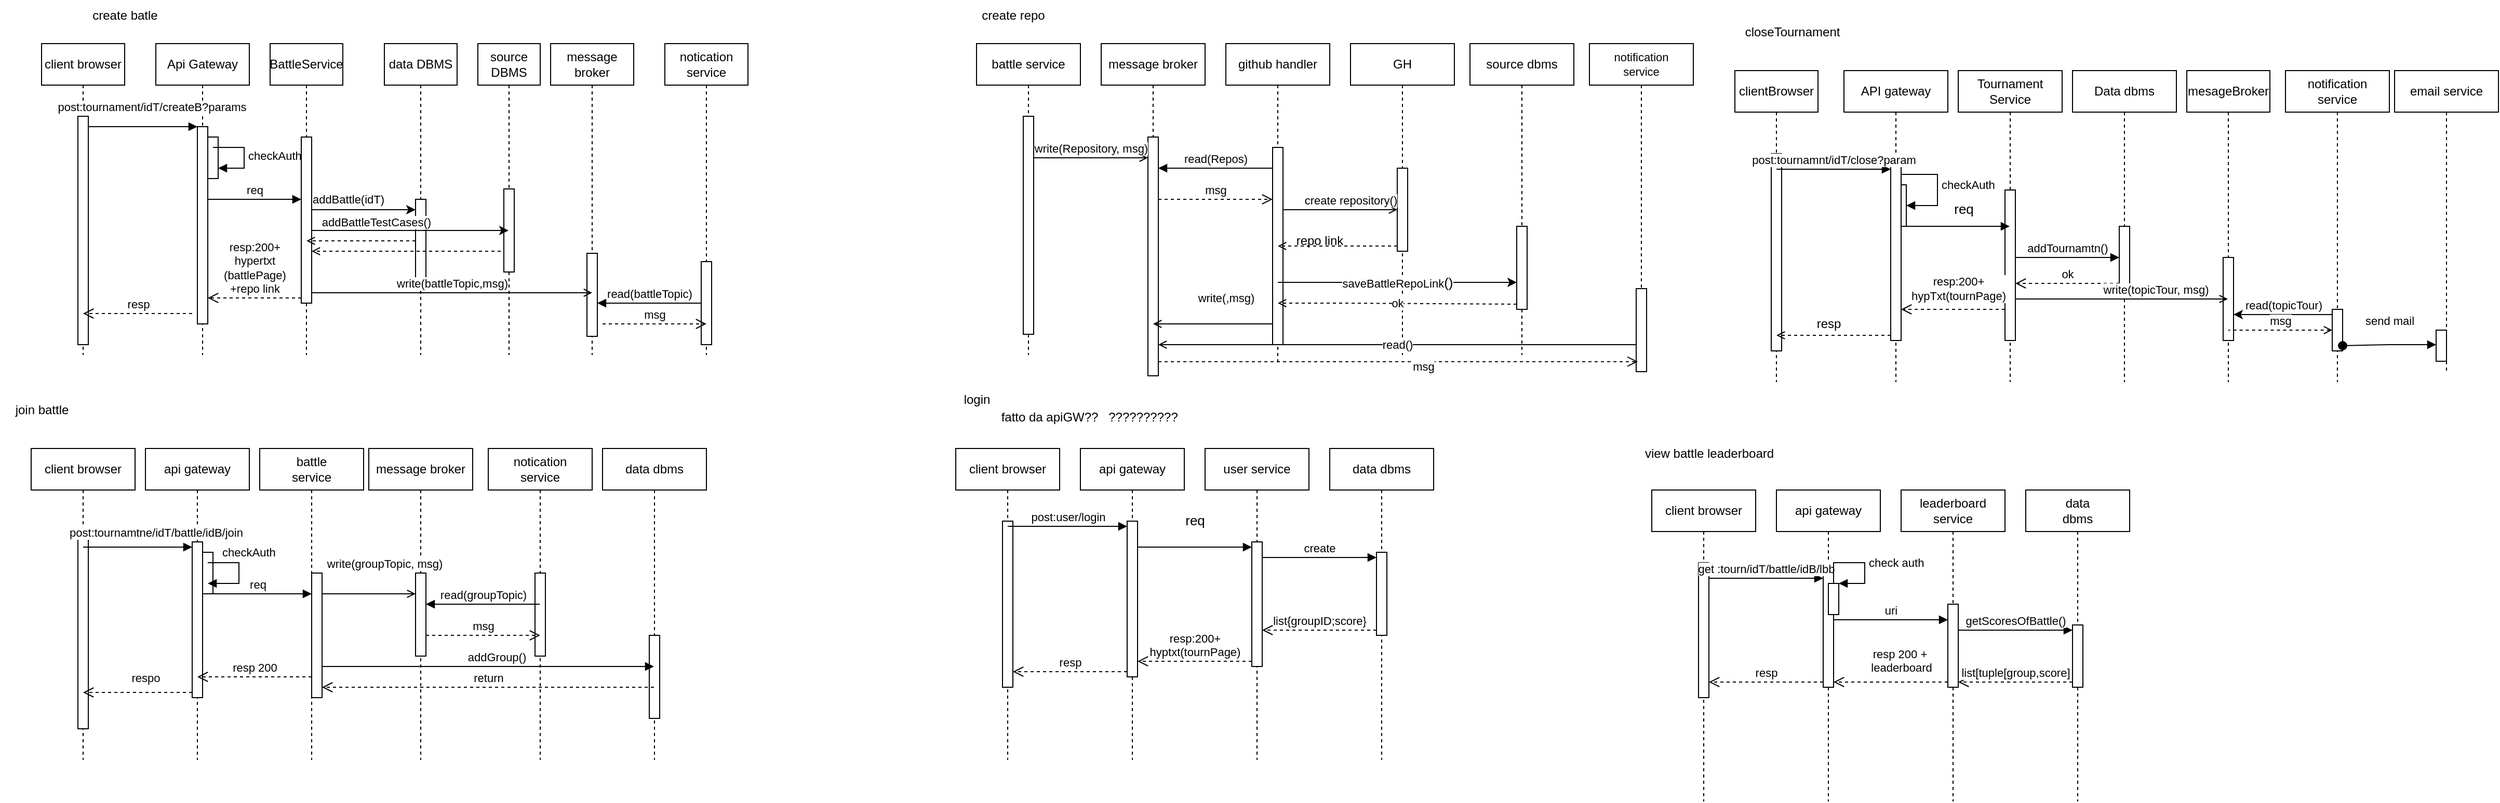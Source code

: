 <mxfile>
    <diagram name="Page-1" id="2YBvvXClWsGukQMizWep">
        <mxGraphModel dx="458" dy="1662" grid="1" gridSize="10" guides="1" tooltips="1" connect="1" arrows="1" fold="1" page="1" pageScale="1" pageWidth="850" pageHeight="1100" math="0" shadow="0">
            <root>
                <mxCell id="0"/>
                <mxCell id="1" parent="0"/>
                <mxCell id="aM9ryv3xv72pqoxQDRHE-1" value="client browser" style="shape=umlLifeline;perimeter=lifelinePerimeter;whiteSpace=wrap;html=1;container=0;dropTarget=0;collapsible=0;recursiveResize=0;outlineConnect=0;portConstraint=eastwest;newEdgeStyle={&quot;edgeStyle&quot;:&quot;elbowEdgeStyle&quot;,&quot;elbow&quot;:&quot;vertical&quot;,&quot;curved&quot;:0,&quot;rounded&quot;:0};" parent="1" vertex="1">
                    <mxGeometry x="40" y="40" width="80" height="300" as="geometry"/>
                </mxCell>
                <mxCell id="aM9ryv3xv72pqoxQDRHE-2" value="" style="html=1;points=[];perimeter=orthogonalPerimeter;outlineConnect=0;targetShapes=umlLifeline;portConstraint=eastwest;newEdgeStyle={&quot;edgeStyle&quot;:&quot;elbowEdgeStyle&quot;,&quot;elbow&quot;:&quot;vertical&quot;,&quot;curved&quot;:0,&quot;rounded&quot;:0};" parent="aM9ryv3xv72pqoxQDRHE-1" vertex="1">
                    <mxGeometry x="35" y="70" width="10" height="220" as="geometry"/>
                </mxCell>
                <mxCell id="aM9ryv3xv72pqoxQDRHE-5" value="Api Gateway" style="shape=umlLifeline;perimeter=lifelinePerimeter;whiteSpace=wrap;html=1;container=0;dropTarget=0;collapsible=0;recursiveResize=0;outlineConnect=0;portConstraint=eastwest;newEdgeStyle={&quot;edgeStyle&quot;:&quot;elbowEdgeStyle&quot;,&quot;elbow&quot;:&quot;vertical&quot;,&quot;curved&quot;:0,&quot;rounded&quot;:0};" parent="1" vertex="1">
                    <mxGeometry x="150" y="40" width="90" height="300" as="geometry"/>
                </mxCell>
                <mxCell id="aM9ryv3xv72pqoxQDRHE-6" value="" style="html=1;points=[];perimeter=orthogonalPerimeter;outlineConnect=0;targetShapes=umlLifeline;portConstraint=eastwest;newEdgeStyle={&quot;edgeStyle&quot;:&quot;elbowEdgeStyle&quot;,&quot;elbow&quot;:&quot;vertical&quot;,&quot;curved&quot;:0,&quot;rounded&quot;:0};" parent="aM9ryv3xv72pqoxQDRHE-5" vertex="1">
                    <mxGeometry x="40" y="80" width="10" height="190" as="geometry"/>
                </mxCell>
                <mxCell id="HZk4rTwjZ4kwQyeEV5jg-59" value="" style="html=1;points=[[0,0,0,0,5],[0,1,0,0,-5],[1,0,0,0,5],[1,1,0,0,-5]];perimeter=orthogonalPerimeter;outlineConnect=0;targetShapes=umlLifeline;portConstraint=eastwest;newEdgeStyle={&quot;curved&quot;:0,&quot;rounded&quot;:0};" parent="aM9ryv3xv72pqoxQDRHE-5" vertex="1">
                    <mxGeometry x="50" y="90" width="10" height="40" as="geometry"/>
                </mxCell>
                <mxCell id="HZk4rTwjZ4kwQyeEV5jg-60" value="checkAuth" style="html=1;align=left;spacingLeft=2;endArrow=block;rounded=0;edgeStyle=orthogonalEdgeStyle;curved=0;rounded=0;" parent="aM9ryv3xv72pqoxQDRHE-5" target="HZk4rTwjZ4kwQyeEV5jg-59" edge="1">
                    <mxGeometry relative="1" as="geometry">
                        <mxPoint x="55" y="100" as="sourcePoint"/>
                        <Array as="points">
                            <mxPoint x="55" y="100"/>
                            <mxPoint x="85" y="100"/>
                            <mxPoint x="85" y="120"/>
                        </Array>
                    </mxGeometry>
                </mxCell>
                <mxCell id="aM9ryv3xv72pqoxQDRHE-7" value="post:tournament/idT/createB?params" style="html=1;verticalAlign=bottom;endArrow=block;edgeStyle=elbowEdgeStyle;elbow=vertical;curved=0;rounded=0;" parent="1" source="aM9ryv3xv72pqoxQDRHE-2" target="aM9ryv3xv72pqoxQDRHE-6" edge="1">
                    <mxGeometry x="0.158" y="10" relative="1" as="geometry">
                        <mxPoint x="195" y="130" as="sourcePoint"/>
                        <Array as="points">
                            <mxPoint x="180" y="120"/>
                        </Array>
                        <mxPoint as="offset"/>
                    </mxGeometry>
                </mxCell>
                <mxCell id="aM9ryv3xv72pqoxQDRHE-8" value="resp" style="html=1;verticalAlign=bottom;endArrow=open;dashed=1;endSize=8;edgeStyle=elbowEdgeStyle;elbow=vertical;curved=0;rounded=0;" parent="1" edge="1">
                    <mxGeometry relative="1" as="geometry">
                        <mxPoint x="80" y="300" as="targetPoint"/>
                        <Array as="points">
                            <mxPoint x="135" y="300"/>
                        </Array>
                        <mxPoint x="185" y="300" as="sourcePoint"/>
                    </mxGeometry>
                </mxCell>
                <mxCell id="HZk4rTwjZ4kwQyeEV5jg-1" value="create batle" style="text;html=1;align=center;verticalAlign=middle;resizable=0;points=[];autosize=1;strokeColor=none;fillColor=none;" parent="1" vertex="1">
                    <mxGeometry x="75" y="-2" width="90" height="30" as="geometry"/>
                </mxCell>
                <mxCell id="HZk4rTwjZ4kwQyeEV5jg-3" value="BattleService" style="shape=umlLifeline;perimeter=lifelinePerimeter;whiteSpace=wrap;html=1;container=1;dropTarget=0;collapsible=0;recursiveResize=0;outlineConnect=0;portConstraint=eastwest;newEdgeStyle={&quot;curved&quot;:0,&quot;rounded&quot;:0};" parent="1" vertex="1">
                    <mxGeometry x="260" y="40" width="70" height="300" as="geometry"/>
                </mxCell>
                <mxCell id="HZk4rTwjZ4kwQyeEV5jg-7" value="" style="html=1;points=[[0,0,0,0,5],[0,1,0,0,-5],[1,0,0,0,5],[1,1,0,0,-5]];perimeter=orthogonalPerimeter;outlineConnect=0;targetShapes=umlLifeline;portConstraint=eastwest;newEdgeStyle={&quot;curved&quot;:0,&quot;rounded&quot;:0};" parent="HZk4rTwjZ4kwQyeEV5jg-3" vertex="1">
                    <mxGeometry x="30" y="90" width="10" height="160" as="geometry"/>
                </mxCell>
                <mxCell id="HZk4rTwjZ4kwQyeEV5jg-4" value="data DBMS" style="shape=umlLifeline;perimeter=lifelinePerimeter;whiteSpace=wrap;html=1;container=1;dropTarget=0;collapsible=0;recursiveResize=0;outlineConnect=0;portConstraint=eastwest;newEdgeStyle={&quot;curved&quot;:0,&quot;rounded&quot;:0};" parent="1" vertex="1">
                    <mxGeometry x="370" y="40" width="70" height="300" as="geometry"/>
                </mxCell>
                <mxCell id="HZk4rTwjZ4kwQyeEV5jg-23" value="" style="html=1;points=[[0,0,0,0,5],[0,1,0,0,-5],[1,0,0,0,5],[1,1,0,0,-5]];perimeter=orthogonalPerimeter;outlineConnect=0;targetShapes=umlLifeline;portConstraint=eastwest;newEdgeStyle={&quot;curved&quot;:0,&quot;rounded&quot;:0};" parent="HZk4rTwjZ4kwQyeEV5jg-4" vertex="1">
                    <mxGeometry x="30" y="150" width="10" height="80" as="geometry"/>
                </mxCell>
                <mxCell id="HZk4rTwjZ4kwQyeEV5jg-8" value="req" style="html=1;verticalAlign=bottom;endArrow=block;curved=0;rounded=0;" parent="1" source="aM9ryv3xv72pqoxQDRHE-6" target="HZk4rTwjZ4kwQyeEV5jg-7" edge="1">
                    <mxGeometry relative="1" as="geometry">
                        <mxPoint x="220" y="135" as="sourcePoint"/>
                        <Array as="points">
                            <mxPoint x="240" y="190"/>
                        </Array>
                    </mxGeometry>
                </mxCell>
                <mxCell id="HZk4rTwjZ4kwQyeEV5jg-14" style="edgeStyle=orthogonalEdgeStyle;rounded=0;orthogonalLoop=1;jettySize=auto;html=1;curved=0;exitX=1;exitY=0;exitDx=0;exitDy=5;exitPerimeter=0;" parent="1" source="HZk4rTwjZ4kwQyeEV5jg-7" target="HZk4rTwjZ4kwQyeEV5jg-23" edge="1">
                    <mxGeometry relative="1" as="geometry">
                        <mxPoint x="375" y="150" as="targetPoint"/>
                        <Array as="points">
                            <mxPoint x="300" y="200"/>
                        </Array>
                    </mxGeometry>
                </mxCell>
                <mxCell id="HZk4rTwjZ4kwQyeEV5jg-18" value="addBattle(idT)" style="edgeLabel;html=1;align=center;verticalAlign=middle;resizable=0;points=[];" parent="HZk4rTwjZ4kwQyeEV5jg-14" connectable="0" vertex="1">
                    <mxGeometry x="0.205" y="-3" relative="1" as="geometry">
                        <mxPoint y="-13" as="offset"/>
                    </mxGeometry>
                </mxCell>
                <mxCell id="HZk4rTwjZ4kwQyeEV5jg-19" value="&lt;div&gt;source&lt;/div&gt;&lt;div&gt;DBMS&lt;/div&gt;" style="shape=umlLifeline;perimeter=lifelinePerimeter;whiteSpace=wrap;html=1;container=1;dropTarget=0;collapsible=0;recursiveResize=0;outlineConnect=0;portConstraint=eastwest;newEdgeStyle={&quot;curved&quot;:0,&quot;rounded&quot;:0};" parent="1" vertex="1">
                    <mxGeometry x="460" y="40" width="60" height="300" as="geometry"/>
                </mxCell>
                <mxCell id="HZk4rTwjZ4kwQyeEV5jg-24" value="" style="html=1;points=[[0,0,0,0,5],[0,1,0,0,-5],[1,0,0,0,5],[1,1,0,0,-5]];perimeter=orthogonalPerimeter;outlineConnect=0;targetShapes=umlLifeline;portConstraint=eastwest;newEdgeStyle={&quot;curved&quot;:0,&quot;rounded&quot;:0};" parent="HZk4rTwjZ4kwQyeEV5jg-19" vertex="1">
                    <mxGeometry x="25" y="140" width="10" height="80" as="geometry"/>
                </mxCell>
                <mxCell id="HZk4rTwjZ4kwQyeEV5jg-25" style="edgeStyle=orthogonalEdgeStyle;rounded=0;orthogonalLoop=1;jettySize=auto;html=1;curved=0;endArrow=open;endFill=0;dashed=1;" parent="1" source="HZk4rTwjZ4kwQyeEV5jg-23" target="HZk4rTwjZ4kwQyeEV5jg-3" edge="1">
                    <mxGeometry relative="1" as="geometry">
                        <mxPoint x="400" y="200" as="sourcePoint"/>
                        <Array as="points">
                            <mxPoint x="320" y="190"/>
                            <mxPoint x="320" y="190"/>
                        </Array>
                    </mxGeometry>
                </mxCell>
                <mxCell id="HZk4rTwjZ4kwQyeEV5jg-26" style="edgeStyle=orthogonalEdgeStyle;rounded=0;orthogonalLoop=1;jettySize=auto;html=1;curved=0;exitX=0;exitY=1;exitDx=0;exitDy=-5;exitPerimeter=0;dashed=1;endArrow=open;endFill=0;" parent="1" source="HZk4rTwjZ4kwQyeEV5jg-24" edge="1">
                    <mxGeometry relative="1" as="geometry">
                        <mxPoint x="300" y="240" as="targetPoint"/>
                        <Array as="points">
                            <mxPoint x="485" y="240"/>
                            <mxPoint x="300" y="240"/>
                        </Array>
                    </mxGeometry>
                </mxCell>
                <mxCell id="HZk4rTwjZ4kwQyeEV5jg-28" style="edgeStyle=orthogonalEdgeStyle;rounded=0;orthogonalLoop=1;jettySize=auto;html=1;curved=0;exitX=1;exitY=0;exitDx=0;exitDy=5;exitPerimeter=0;" parent="1" target="HZk4rTwjZ4kwQyeEV5jg-19" edge="1">
                    <mxGeometry relative="1" as="geometry">
                        <mxPoint x="300" y="160" as="sourcePoint"/>
                        <mxPoint x="405" y="175" as="targetPoint"/>
                        <Array as="points">
                            <mxPoint x="300" y="220"/>
                        </Array>
                    </mxGeometry>
                </mxCell>
                <mxCell id="HZk4rTwjZ4kwQyeEV5jg-30" value="addBattleTestCases()" style="edgeLabel;html=1;align=center;verticalAlign=middle;resizable=0;points=[];" parent="HZk4rTwjZ4kwQyeEV5jg-28" connectable="0" vertex="1">
                    <mxGeometry x="-0.022" y="8" relative="1" as="geometry">
                        <mxPoint as="offset"/>
                    </mxGeometry>
                </mxCell>
                <mxCell id="HZk4rTwjZ4kwQyeEV5jg-9" value="&lt;div&gt;resp:200+&lt;/div&gt;&lt;div&gt;hypertxt&lt;/div&gt;&lt;div&gt;(battlePage)&lt;br&gt;&lt;/div&gt;+repo link" style="html=1;verticalAlign=bottom;endArrow=open;dashed=1;endSize=8;curved=0;rounded=0;exitX=0;exitY=1;exitDx=0;exitDy=-5;" parent="1" source="HZk4rTwjZ4kwQyeEV5jg-7" target="aM9ryv3xv72pqoxQDRHE-6" edge="1">
                    <mxGeometry relative="1" as="geometry">
                        <mxPoint x="220" y="205" as="targetPoint"/>
                    </mxGeometry>
                </mxCell>
                <mxCell id="HZk4rTwjZ4kwQyeEV5jg-31" value="clientBrowser" style="shape=umlLifeline;perimeter=lifelinePerimeter;whiteSpace=wrap;html=1;container=1;dropTarget=0;collapsible=0;recursiveResize=0;outlineConnect=0;portConstraint=eastwest;newEdgeStyle={&quot;curved&quot;:0,&quot;rounded&quot;:0};" parent="1" vertex="1">
                    <mxGeometry x="1670" y="66" width="80" height="300" as="geometry"/>
                </mxCell>
                <mxCell id="HZk4rTwjZ4kwQyeEV5jg-45" value="" style="html=1;points=[[0,0,0,0,5],[0,1,0,0,-5],[1,0,0,0,5],[1,1,0,0,-5]];perimeter=orthogonalPerimeter;outlineConnect=0;targetShapes=umlLifeline;portConstraint=eastwest;newEdgeStyle={&quot;curved&quot;:0,&quot;rounded&quot;:0};" parent="HZk4rTwjZ4kwQyeEV5jg-31" vertex="1">
                    <mxGeometry x="35" y="80" width="10" height="190" as="geometry"/>
                </mxCell>
                <mxCell id="HZk4rTwjZ4kwQyeEV5jg-32" value="API gateway" style="shape=umlLifeline;perimeter=lifelinePerimeter;whiteSpace=wrap;html=1;container=1;dropTarget=0;collapsible=0;recursiveResize=0;outlineConnect=0;portConstraint=eastwest;newEdgeStyle={&quot;curved&quot;:0,&quot;rounded&quot;:0};" parent="1" vertex="1">
                    <mxGeometry x="1775" y="66" width="100" height="300" as="geometry"/>
                </mxCell>
                <mxCell id="HZk4rTwjZ4kwQyeEV5jg-61" value="" style="html=1;points=[[0,0,0,0,5],[0,1,0,0,-5],[1,0,0,0,5],[1,1,0,0,-5]];perimeter=orthogonalPerimeter;outlineConnect=0;targetShapes=umlLifeline;portConstraint=eastwest;newEdgeStyle={&quot;curved&quot;:0,&quot;rounded&quot;:0};" parent="HZk4rTwjZ4kwQyeEV5jg-32" vertex="1">
                    <mxGeometry x="50" y="110" width="10" height="40" as="geometry"/>
                </mxCell>
                <mxCell id="HZk4rTwjZ4kwQyeEV5jg-62" value="checkAuth" style="html=1;align=left;spacingLeft=2;endArrow=block;rounded=0;edgeStyle=orthogonalEdgeStyle;curved=0;rounded=0;" parent="HZk4rTwjZ4kwQyeEV5jg-32" target="HZk4rTwjZ4kwQyeEV5jg-61" edge="1">
                    <mxGeometry relative="1" as="geometry">
                        <mxPoint x="50" y="100" as="sourcePoint"/>
                        <Array as="points">
                            <mxPoint x="90" y="130"/>
                        </Array>
                    </mxGeometry>
                </mxCell>
                <mxCell id="HZk4rTwjZ4kwQyeEV5jg-33" value="Data dbms" style="shape=umlLifeline;perimeter=lifelinePerimeter;whiteSpace=wrap;html=1;container=1;dropTarget=0;collapsible=0;recursiveResize=0;outlineConnect=0;portConstraint=eastwest;newEdgeStyle={&quot;curved&quot;:0,&quot;rounded&quot;:0};" parent="1" vertex="1">
                    <mxGeometry x="1995" y="66" width="100" height="300" as="geometry"/>
                </mxCell>
                <mxCell id="HZk4rTwjZ4kwQyeEV5jg-53" value="" style="html=1;points=[[0,0,0,0,5],[0,1,0,0,-5],[1,0,0,0,5],[1,1,0,0,-5]];perimeter=orthogonalPerimeter;outlineConnect=0;targetShapes=umlLifeline;portConstraint=eastwest;newEdgeStyle={&quot;curved&quot;:0,&quot;rounded&quot;:0};" parent="HZk4rTwjZ4kwQyeEV5jg-33" vertex="1">
                    <mxGeometry x="45" y="150" width="10" height="60" as="geometry"/>
                </mxCell>
                <mxCell id="HZk4rTwjZ4kwQyeEV5jg-54" value="addTournamtn()" style="html=1;verticalAlign=bottom;endArrow=block;curved=0;rounded=0;" parent="HZk4rTwjZ4kwQyeEV5jg-33" source="HZk4rTwjZ4kwQyeEV5jg-46" target="HZk4rTwjZ4kwQyeEV5jg-53" edge="1">
                    <mxGeometry relative="1" as="geometry">
                        <mxPoint x="-30" y="105" as="sourcePoint"/>
                        <Array as="points">
                            <mxPoint y="180"/>
                        </Array>
                    </mxGeometry>
                </mxCell>
                <mxCell id="HZk4rTwjZ4kwQyeEV5jg-55" value="ok" style="html=1;verticalAlign=bottom;endArrow=open;dashed=1;endSize=8;curved=0;rounded=0;exitX=0;exitY=1;exitDx=0;exitDy=-5;" parent="HZk4rTwjZ4kwQyeEV5jg-33" source="HZk4rTwjZ4kwQyeEV5jg-53" target="HZk4rTwjZ4kwQyeEV5jg-46" edge="1">
                    <mxGeometry relative="1" as="geometry">
                        <mxPoint x="-30" y="175" as="targetPoint"/>
                    </mxGeometry>
                </mxCell>
                <mxCell id="HZk4rTwjZ4kwQyeEV5jg-34" value="&lt;div&gt;Tournament&lt;/div&gt;&lt;div&gt;Service&lt;/div&gt;" style="shape=umlLifeline;perimeter=lifelinePerimeter;whiteSpace=wrap;html=1;container=1;dropTarget=0;collapsible=0;recursiveResize=0;outlineConnect=0;portConstraint=eastwest;newEdgeStyle={&quot;curved&quot;:0,&quot;rounded&quot;:0};" parent="1" vertex="1">
                    <mxGeometry x="1885" y="66" width="100" height="300" as="geometry"/>
                </mxCell>
                <mxCell id="HZk4rTwjZ4kwQyeEV5jg-46" value="" style="html=1;points=[[0,0,0,0,5],[0,1,0,0,-5],[1,0,0,0,5],[1,1,0,0,-5]];perimeter=orthogonalPerimeter;outlineConnect=0;targetShapes=umlLifeline;portConstraint=eastwest;newEdgeStyle={&quot;curved&quot;:0,&quot;rounded&quot;:0};" parent="HZk4rTwjZ4kwQyeEV5jg-34" vertex="1">
                    <mxGeometry x="45" y="115" width="10" height="145" as="geometry"/>
                </mxCell>
                <mxCell id="8" style="edgeStyle=none;html=1;curved=0;rounded=0;exitX=0;exitY=1;exitDx=0;exitDy=-5;exitPerimeter=0;dashed=1;endArrow=open;endFill=0;" edge="1" parent="1" source="HZk4rTwjZ4kwQyeEV5jg-42" target="HZk4rTwjZ4kwQyeEV5jg-31">
                    <mxGeometry relative="1" as="geometry"/>
                </mxCell>
                <mxCell id="HZk4rTwjZ4kwQyeEV5jg-42" value="" style="html=1;points=[[0,0,0,0,5],[0,1,0,0,-5],[1,0,0,0,5],[1,1,0,0,-5]];perimeter=orthogonalPerimeter;outlineConnect=0;targetShapes=umlLifeline;portConstraint=eastwest;newEdgeStyle={&quot;curved&quot;:0,&quot;rounded&quot;:0};" parent="1" vertex="1">
                    <mxGeometry x="1820" y="156" width="10" height="170" as="geometry"/>
                </mxCell>
                <mxCell id="HZk4rTwjZ4kwQyeEV5jg-41" value="closeTournament" style="text;html=1;align=center;verticalAlign=middle;resizable=0;points=[];autosize=1;strokeColor=none;fillColor=none;" parent="1" vertex="1">
                    <mxGeometry x="1670" y="14" width="110" height="30" as="geometry"/>
                </mxCell>
                <mxCell id="HZk4rTwjZ4kwQyeEV5jg-43" value="post:tournamnt/idT/close?param" style="html=1;verticalAlign=bottom;endArrow=block;curved=0;rounded=0;entryX=0;entryY=0;entryDx=0;entryDy=5;" parent="1" source="HZk4rTwjZ4kwQyeEV5jg-31" target="HZk4rTwjZ4kwQyeEV5jg-42" edge="1">
                    <mxGeometry relative="1" as="geometry">
                        <mxPoint x="1745" y="161" as="sourcePoint"/>
                    </mxGeometry>
                </mxCell>
                <mxCell id="HZk4rTwjZ4kwQyeEV5jg-49" value="" style="html=1;verticalAlign=bottom;endArrow=open;dashed=1;endSize=8;curved=0;rounded=0;exitX=0;exitY=1;exitDx=0;exitDy=-5;" parent="1" edge="1">
                    <mxGeometry relative="1" as="geometry">
                        <mxPoint x="1830" y="296" as="targetPoint"/>
                        <mxPoint x="1930" y="296" as="sourcePoint"/>
                    </mxGeometry>
                </mxCell>
                <mxCell id="HZk4rTwjZ4kwQyeEV5jg-77" value="&lt;div&gt;resp:200+&lt;/div&gt;&lt;div&gt;hypTxt(tournPage)&lt;br&gt;&lt;/div&gt;" style="edgeLabel;html=1;align=center;verticalAlign=middle;resizable=0;points=[];" parent="HZk4rTwjZ4kwQyeEV5jg-49" connectable="0" vertex="1">
                    <mxGeometry x="0.24" y="-1" relative="1" as="geometry">
                        <mxPoint x="17" y="-19" as="offset"/>
                    </mxGeometry>
                </mxCell>
                <mxCell id="HZk4rTwjZ4kwQyeEV5jg-63" value="req" style="html=1;verticalAlign=bottom;endArrow=block;curved=0;rounded=0;fontSize=13;" parent="1" source="HZk4rTwjZ4kwQyeEV5jg-61" target="HZk4rTwjZ4kwQyeEV5jg-34" edge="1">
                    <mxGeometry x="0.105" y="6" width="80" relative="1" as="geometry">
                        <mxPoint x="1830" y="236" as="sourcePoint"/>
                        <mxPoint x="1910" y="236" as="targetPoint"/>
                        <Array as="points">
                            <mxPoint x="1885" y="216"/>
                        </Array>
                        <mxPoint as="offset"/>
                    </mxGeometry>
                </mxCell>
                <mxCell id="HZk4rTwjZ4kwQyeEV5jg-64" value="mesageBroker" style="shape=umlLifeline;perimeter=lifelinePerimeter;whiteSpace=wrap;html=1;container=1;dropTarget=0;collapsible=0;recursiveResize=0;outlineConnect=0;portConstraint=eastwest;newEdgeStyle={&quot;curved&quot;:0,&quot;rounded&quot;:0};" parent="1" vertex="1">
                    <mxGeometry x="2105" y="66" width="80" height="300" as="geometry"/>
                </mxCell>
                <mxCell id="HZk4rTwjZ4kwQyeEV5jg-66" value="" style="html=1;points=[[0,0,0,0,5],[0,1,0,0,-5],[1,0,0,0,5],[1,1,0,0,-5]];perimeter=orthogonalPerimeter;outlineConnect=0;targetShapes=umlLifeline;portConstraint=eastwest;newEdgeStyle={&quot;curved&quot;:0,&quot;rounded&quot;:0};" parent="HZk4rTwjZ4kwQyeEV5jg-64" vertex="1">
                    <mxGeometry x="35" y="180" width="10" height="80" as="geometry"/>
                </mxCell>
                <mxCell id="HZk4rTwjZ4kwQyeEV5jg-68" value="write(topicTour, msg)" style="html=1;verticalAlign=bottom;endArrow=open;curved=0;rounded=0;endFill=0;" parent="1" source="HZk4rTwjZ4kwQyeEV5jg-46" target="HZk4rTwjZ4kwQyeEV5jg-64" edge="1">
                    <mxGeometry x="0.32" width="80" relative="1" as="geometry">
                        <mxPoint x="1835" y="246" as="sourcePoint"/>
                        <mxPoint x="1915" y="246" as="targetPoint"/>
                        <Array as="points">
                            <mxPoint x="2035" y="286"/>
                        </Array>
                        <mxPoint as="offset"/>
                    </mxGeometry>
                </mxCell>
                <mxCell id="HZk4rTwjZ4kwQyeEV5jg-70" value="notification service" style="shape=umlLifeline;perimeter=lifelinePerimeter;whiteSpace=wrap;html=1;container=1;dropTarget=0;collapsible=0;recursiveResize=0;outlineConnect=0;portConstraint=eastwest;newEdgeStyle={&quot;curved&quot;:0,&quot;rounded&quot;:0};" parent="1" vertex="1">
                    <mxGeometry x="2200" y="66" width="100" height="300" as="geometry"/>
                </mxCell>
                <mxCell id="HZk4rTwjZ4kwQyeEV5jg-71" value="" style="html=1;points=[[0,0,0,0,5],[0,1,0,0,-5],[1,0,0,0,5],[1,1,0,0,-5]];perimeter=orthogonalPerimeter;outlineConnect=0;targetShapes=umlLifeline;portConstraint=eastwest;newEdgeStyle={&quot;curved&quot;:0,&quot;rounded&quot;:0};" parent="HZk4rTwjZ4kwQyeEV5jg-70" vertex="1">
                    <mxGeometry x="45" y="230" width="10" height="40" as="geometry"/>
                </mxCell>
                <mxCell id="HZk4rTwjZ4kwQyeEV5jg-72" value="read(topicTour)" style="html=1;verticalAlign=bottom;endArrow=none;curved=0;rounded=0;entryX=0;entryY=0;entryDx=0;entryDy=5;endFill=0;startArrow=classic;startFill=1;" parent="1" source="HZk4rTwjZ4kwQyeEV5jg-66" target="HZk4rTwjZ4kwQyeEV5jg-71" edge="1">
                    <mxGeometry relative="1" as="geometry">
                        <mxPoint x="2175" y="251" as="sourcePoint"/>
                    </mxGeometry>
                </mxCell>
                <mxCell id="HZk4rTwjZ4kwQyeEV5jg-73" value="msg" style="html=1;verticalAlign=bottom;endArrow=none;dashed=1;endSize=8;curved=0;rounded=0;startArrow=open;startFill=0;endFill=0;" parent="1" source="HZk4rTwjZ4kwQyeEV5jg-71" target="HZk4rTwjZ4kwQyeEV5jg-64" edge="1">
                    <mxGeometry relative="1" as="geometry">
                        <mxPoint x="2175" y="321" as="targetPoint"/>
                        <Array as="points">
                            <mxPoint x="2195" y="316"/>
                        </Array>
                    </mxGeometry>
                </mxCell>
                <mxCell id="HZk4rTwjZ4kwQyeEV5jg-74" value="email service" style="shape=umlLifeline;perimeter=lifelinePerimeter;whiteSpace=wrap;html=1;container=1;dropTarget=0;collapsible=0;recursiveResize=0;outlineConnect=0;portConstraint=eastwest;newEdgeStyle={&quot;curved&quot;:0,&quot;rounded&quot;:0};" parent="1" vertex="1">
                    <mxGeometry x="2305" y="66" width="100" height="290" as="geometry"/>
                </mxCell>
                <mxCell id="HZk4rTwjZ4kwQyeEV5jg-75" value="" style="html=1;points=[[0,0,0,0,5],[0,1,0,0,-5],[1,0,0,0,5],[1,1,0,0,-5]];perimeter=orthogonalPerimeter;outlineConnect=0;targetShapes=umlLifeline;portConstraint=eastwest;newEdgeStyle={&quot;curved&quot;:0,&quot;rounded&quot;:0};" parent="HZk4rTwjZ4kwQyeEV5jg-74" vertex="1">
                    <mxGeometry x="40" y="250" width="10" height="30" as="geometry"/>
                </mxCell>
                <mxCell id="HZk4rTwjZ4kwQyeEV5jg-76" value="send mail" style="html=1;verticalAlign=bottom;startArrow=oval;endArrow=block;startSize=8;curved=0;rounded=0;exitX=1;exitY=1;exitDx=0;exitDy=-5;exitPerimeter=0;" parent="1" source="HZk4rTwjZ4kwQyeEV5jg-71" target="HZk4rTwjZ4kwQyeEV5jg-75" edge="1">
                    <mxGeometry x="0.0" y="14" relative="1" as="geometry">
                        <mxPoint x="2275" y="301" as="sourcePoint"/>
                        <Array as="points">
                            <mxPoint x="2300" y="330"/>
                        </Array>
                        <mxPoint as="offset"/>
                    </mxGeometry>
                </mxCell>
                <mxCell id="HZk4rTwjZ4kwQyeEV5jg-78" value="client browser" style="shape=umlLifeline;perimeter=lifelinePerimeter;whiteSpace=wrap;html=1;container=1;dropTarget=0;collapsible=0;recursiveResize=0;outlineConnect=0;portConstraint=eastwest;newEdgeStyle={&quot;curved&quot;:0,&quot;rounded&quot;:0};" parent="1" vertex="1">
                    <mxGeometry x="30" y="430" width="100" height="300" as="geometry"/>
                </mxCell>
                <mxCell id="FZVT0EkLdWm2Whr8OK7D-2" value="" style="html=1;points=[[0,0,0,0,5],[0,1,0,0,-5],[1,0,0,0,5],[1,1,0,0,-5]];perimeter=orthogonalPerimeter;outlineConnect=0;targetShapes=umlLifeline;portConstraint=eastwest;newEdgeStyle={&quot;curved&quot;:0,&quot;rounded&quot;:0};" parent="HZk4rTwjZ4kwQyeEV5jg-78" vertex="1">
                    <mxGeometry x="45" y="80" width="10" height="190" as="geometry"/>
                </mxCell>
                <mxCell id="HZk4rTwjZ4kwQyeEV5jg-79" value="api gateway" style="shape=umlLifeline;perimeter=lifelinePerimeter;whiteSpace=wrap;html=1;container=1;dropTarget=0;collapsible=0;recursiveResize=0;outlineConnect=0;portConstraint=eastwest;newEdgeStyle={&quot;curved&quot;:0,&quot;rounded&quot;:0};" parent="1" vertex="1">
                    <mxGeometry x="140" y="430" width="100" height="300" as="geometry"/>
                </mxCell>
                <mxCell id="FZVT0EkLdWm2Whr8OK7D-3" value="" style="html=1;points=[[0,0,0,0,5],[0,1,0,0,-5],[1,0,0,0,5],[1,1,0,0,-5]];perimeter=orthogonalPerimeter;outlineConnect=0;targetShapes=umlLifeline;portConstraint=eastwest;newEdgeStyle={&quot;curved&quot;:0,&quot;rounded&quot;:0};" parent="HZk4rTwjZ4kwQyeEV5jg-79" vertex="1">
                    <mxGeometry x="45" y="90" width="10" height="150" as="geometry"/>
                </mxCell>
                <mxCell id="FZVT0EkLdWm2Whr8OK7D-12" value="" style="html=1;points=[[0,0,0,0,5],[0,1,0,0,-5],[1,0,0,0,5],[1,1,0,0,-5]];perimeter=orthogonalPerimeter;outlineConnect=0;targetShapes=umlLifeline;portConstraint=eastwest;newEdgeStyle={&quot;curved&quot;:0,&quot;rounded&quot;:0};" parent="HZk4rTwjZ4kwQyeEV5jg-79" vertex="1">
                    <mxGeometry x="55" y="100" width="10" height="40" as="geometry"/>
                </mxCell>
                <mxCell id="FZVT0EkLdWm2Whr8OK7D-13" value="checkAuth" style="html=1;align=left;spacingLeft=2;endArrow=block;rounded=0;edgeStyle=orthogonalEdgeStyle;curved=0;rounded=0;" parent="HZk4rTwjZ4kwQyeEV5jg-79" edge="1">
                    <mxGeometry x="-0.75" y="10" relative="1" as="geometry">
                        <mxPoint x="60" y="110" as="sourcePoint"/>
                        <Array as="points">
                            <mxPoint x="60" y="110"/>
                            <mxPoint x="90" y="110"/>
                            <mxPoint x="90" y="130"/>
                        </Array>
                        <mxPoint x="60" y="130" as="targetPoint"/>
                        <mxPoint as="offset"/>
                    </mxGeometry>
                </mxCell>
                <mxCell id="HZk4rTwjZ4kwQyeEV5jg-80" value="&lt;div&gt;battle&lt;/div&gt;&lt;div&gt;service&lt;/div&gt;" style="shape=umlLifeline;perimeter=lifelinePerimeter;whiteSpace=wrap;html=1;container=1;dropTarget=0;collapsible=0;recursiveResize=0;outlineConnect=0;portConstraint=eastwest;newEdgeStyle={&quot;curved&quot;:0,&quot;rounded&quot;:0};" parent="1" vertex="1">
                    <mxGeometry x="250" y="430" width="100" height="300" as="geometry"/>
                </mxCell>
                <mxCell id="FZVT0EkLdWm2Whr8OK7D-6" value="" style="html=1;points=[[0,0,0,0,5],[0,1,0,0,-5],[1,0,0,0,5],[1,1,0,0,-5]];perimeter=orthogonalPerimeter;outlineConnect=0;targetShapes=umlLifeline;portConstraint=eastwest;newEdgeStyle={&quot;curved&quot;:0,&quot;rounded&quot;:0};" parent="HZk4rTwjZ4kwQyeEV5jg-80" vertex="1">
                    <mxGeometry x="50" y="120" width="10" height="120" as="geometry"/>
                </mxCell>
                <mxCell id="HZk4rTwjZ4kwQyeEV5jg-81" value="message broker" style="shape=umlLifeline;perimeter=lifelinePerimeter;whiteSpace=wrap;html=1;container=1;dropTarget=0;collapsible=0;recursiveResize=0;outlineConnect=0;portConstraint=eastwest;newEdgeStyle={&quot;curved&quot;:0,&quot;rounded&quot;:0};" parent="1" vertex="1">
                    <mxGeometry x="355" y="430" width="100" height="300" as="geometry"/>
                </mxCell>
                <mxCell id="FZVT0EkLdWm2Whr8OK7D-16" value="" style="html=1;points=[[0,0,0,0,5],[0,1,0,0,-5],[1,0,0,0,5],[1,1,0,0,-5]];perimeter=orthogonalPerimeter;outlineConnect=0;targetShapes=umlLifeline;portConstraint=eastwest;newEdgeStyle={&quot;curved&quot;:0,&quot;rounded&quot;:0};" parent="HZk4rTwjZ4kwQyeEV5jg-81" vertex="1">
                    <mxGeometry x="45" y="120" width="10" height="80" as="geometry"/>
                </mxCell>
                <mxCell id="FZVT0EkLdWm2Whr8OK7D-1" value="join battle" style="text;html=1;align=center;verticalAlign=middle;resizable=0;points=[];autosize=1;strokeColor=none;fillColor=none;" parent="1" vertex="1">
                    <mxGeometry y="378" width="80" height="30" as="geometry"/>
                </mxCell>
                <mxCell id="FZVT0EkLdWm2Whr8OK7D-4" value="post:tournamtne/idT/battle/idB/join" style="html=1;verticalAlign=bottom;endArrow=block;curved=0;rounded=0;entryX=0;entryY=0;entryDx=0;entryDy=5;" parent="1" source="HZk4rTwjZ4kwQyeEV5jg-78" target="FZVT0EkLdWm2Whr8OK7D-3" edge="1">
                    <mxGeometry x="0.337" y="5" relative="1" as="geometry">
                        <mxPoint x="110" y="565" as="sourcePoint"/>
                        <mxPoint as="offset"/>
                    </mxGeometry>
                </mxCell>
                <mxCell id="FZVT0EkLdWm2Whr8OK7D-5" value="respo" style="html=1;verticalAlign=bottom;endArrow=open;dashed=1;endSize=8;curved=0;rounded=0;exitX=0;exitY=1;exitDx=0;exitDy=-5;" parent="1" source="FZVT0EkLdWm2Whr8OK7D-3" target="HZk4rTwjZ4kwQyeEV5jg-78" edge="1">
                    <mxGeometry x="-0.146" y="-5" relative="1" as="geometry">
                        <mxPoint x="110" y="635" as="targetPoint"/>
                        <mxPoint as="offset"/>
                    </mxGeometry>
                </mxCell>
                <mxCell id="FZVT0EkLdWm2Whr8OK7D-7" value="req" style="html=1;verticalAlign=bottom;endArrow=block;curved=0;rounded=0;" parent="1" source="FZVT0EkLdWm2Whr8OK7D-3" target="FZVT0EkLdWm2Whr8OK7D-6" edge="1">
                    <mxGeometry relative="1" as="geometry">
                        <mxPoint x="230" y="555" as="sourcePoint"/>
                        <Array as="points">
                            <mxPoint x="240" y="570"/>
                        </Array>
                    </mxGeometry>
                </mxCell>
                <mxCell id="FZVT0EkLdWm2Whr8OK7D-14" value="&lt;div&gt;notication&lt;/div&gt;&lt;div&gt;service&lt;br&gt;&lt;/div&gt;" style="shape=umlLifeline;perimeter=lifelinePerimeter;whiteSpace=wrap;html=1;container=1;dropTarget=0;collapsible=0;recursiveResize=0;outlineConnect=0;portConstraint=eastwest;newEdgeStyle={&quot;curved&quot;:0,&quot;rounded&quot;:0};" parent="1" vertex="1">
                    <mxGeometry x="470" y="430" width="100" height="300" as="geometry"/>
                </mxCell>
                <mxCell id="FZVT0EkLdWm2Whr8OK7D-17" value="" style="html=1;points=[[0,0,0,0,5],[0,1,0,0,-5],[1,0,0,0,5],[1,1,0,0,-5]];perimeter=orthogonalPerimeter;outlineConnect=0;targetShapes=umlLifeline;portConstraint=eastwest;newEdgeStyle={&quot;curved&quot;:0,&quot;rounded&quot;:0};" parent="FZVT0EkLdWm2Whr8OK7D-14" vertex="1">
                    <mxGeometry x="45" y="120" width="10" height="80" as="geometry"/>
                </mxCell>
                <mxCell id="FZVT0EkLdWm2Whr8OK7D-15" value="write(groupTopic, msg)" style="html=1;verticalAlign=bottom;endArrow=open;curved=0;rounded=0;endFill=0;" parent="1" edge="1">
                    <mxGeometry x="0.333" y="20" width="80" relative="1" as="geometry">
                        <mxPoint x="310" y="570" as="sourcePoint"/>
                        <mxPoint x="400" y="570" as="targetPoint"/>
                        <mxPoint as="offset"/>
                    </mxGeometry>
                </mxCell>
                <mxCell id="FZVT0EkLdWm2Whr8OK7D-18" value="read(groupTopic)" style="html=1;verticalAlign=bottom;endArrow=block;curved=0;rounded=0;" parent="1" source="FZVT0EkLdWm2Whr8OK7D-14" target="FZVT0EkLdWm2Whr8OK7D-16" edge="1">
                    <mxGeometry width="80" relative="1" as="geometry">
                        <mxPoint x="590" y="560" as="sourcePoint"/>
                        <mxPoint x="670" y="560" as="targetPoint"/>
                    </mxGeometry>
                </mxCell>
                <mxCell id="FZVT0EkLdWm2Whr8OK7D-19" value="msg" style="html=1;verticalAlign=bottom;endArrow=open;dashed=1;endSize=8;curved=0;rounded=0;" parent="1" source="FZVT0EkLdWm2Whr8OK7D-16" target="FZVT0EkLdWm2Whr8OK7D-14" edge="1">
                    <mxGeometry relative="1" as="geometry">
                        <mxPoint x="670" y="560" as="sourcePoint"/>
                        <mxPoint x="590" y="560" as="targetPoint"/>
                        <Array as="points">
                            <mxPoint x="520" y="610"/>
                        </Array>
                    </mxGeometry>
                </mxCell>
                <mxCell id="FZVT0EkLdWm2Whr8OK7D-8" value="resp 200" style="html=1;verticalAlign=bottom;endArrow=open;dashed=1;endSize=8;curved=0;rounded=0;" parent="1" source="FZVT0EkLdWm2Whr8OK7D-6" target="HZk4rTwjZ4kwQyeEV5jg-79" edge="1">
                    <mxGeometry relative="1" as="geometry">
                        <mxPoint x="230" y="610" as="targetPoint"/>
                        <mxPoint x="300" y="610" as="sourcePoint"/>
                        <Array as="points">
                            <mxPoint x="240" y="650"/>
                        </Array>
                    </mxGeometry>
                </mxCell>
                <mxCell id="FZVT0EkLdWm2Whr8OK7D-21" value="client browser" style="shape=umlLifeline;perimeter=lifelinePerimeter;whiteSpace=wrap;html=1;container=1;dropTarget=0;collapsible=0;recursiveResize=0;outlineConnect=0;portConstraint=eastwest;newEdgeStyle={&quot;curved&quot;:0,&quot;rounded&quot;:0};" parent="1" vertex="1">
                    <mxGeometry x="920" y="430" width="100" height="300" as="geometry"/>
                </mxCell>
                <mxCell id="FZVT0EkLdWm2Whr8OK7D-35" value="" style="html=1;points=[[0,0,0,0,5],[0,1,0,0,-5],[1,0,0,0,5],[1,1,0,0,-5]];perimeter=orthogonalPerimeter;outlineConnect=0;targetShapes=umlLifeline;portConstraint=eastwest;newEdgeStyle={&quot;curved&quot;:0,&quot;rounded&quot;:0};" parent="FZVT0EkLdWm2Whr8OK7D-21" vertex="1">
                    <mxGeometry x="45" y="70" width="10" height="160" as="geometry"/>
                </mxCell>
                <mxCell id="FZVT0EkLdWm2Whr8OK7D-22" value="api gateway" style="shape=umlLifeline;perimeter=lifelinePerimeter;whiteSpace=wrap;html=1;container=1;dropTarget=0;collapsible=0;recursiveResize=0;outlineConnect=0;portConstraint=eastwest;newEdgeStyle={&quot;curved&quot;:0,&quot;rounded&quot;:0};" parent="1" vertex="1">
                    <mxGeometry x="1040" y="430" width="100" height="300" as="geometry"/>
                </mxCell>
                <mxCell id="FZVT0EkLdWm2Whr8OK7D-36" value="" style="html=1;points=[[0,0,0,0,5],[0,1,0,0,-5],[1,0,0,0,5],[1,1,0,0,-5]];perimeter=orthogonalPerimeter;outlineConnect=0;targetShapes=umlLifeline;portConstraint=eastwest;newEdgeStyle={&quot;curved&quot;:0,&quot;rounded&quot;:0};" parent="FZVT0EkLdWm2Whr8OK7D-22" vertex="1">
                    <mxGeometry x="45" y="70" width="10" height="150" as="geometry"/>
                </mxCell>
                <mxCell id="FZVT0EkLdWm2Whr8OK7D-23" value="user service" style="shape=umlLifeline;perimeter=lifelinePerimeter;whiteSpace=wrap;html=1;container=1;dropTarget=0;collapsible=0;recursiveResize=0;outlineConnect=0;portConstraint=eastwest;newEdgeStyle={&quot;curved&quot;:0,&quot;rounded&quot;:0};" parent="1" vertex="1">
                    <mxGeometry x="1160" y="430" width="100" height="300" as="geometry"/>
                </mxCell>
                <mxCell id="FZVT0EkLdWm2Whr8OK7D-39" value="" style="html=1;points=[[0,0,0,0,5],[0,1,0,0,-5],[1,0,0,0,5],[1,1,0,0,-5]];perimeter=orthogonalPerimeter;outlineConnect=0;targetShapes=umlLifeline;portConstraint=eastwest;newEdgeStyle={&quot;curved&quot;:0,&quot;rounded&quot;:0};" parent="FZVT0EkLdWm2Whr8OK7D-23" vertex="1">
                    <mxGeometry x="45" y="90" width="10" height="120" as="geometry"/>
                </mxCell>
                <mxCell id="FZVT0EkLdWm2Whr8OK7D-24" value="data dbms" style="shape=umlLifeline;perimeter=lifelinePerimeter;whiteSpace=wrap;html=1;container=1;dropTarget=0;collapsible=0;recursiveResize=0;outlineConnect=0;portConstraint=eastwest;newEdgeStyle={&quot;curved&quot;:0,&quot;rounded&quot;:0};" parent="1" vertex="1">
                    <mxGeometry x="1280" y="430" width="100" height="300" as="geometry"/>
                </mxCell>
                <mxCell id="FZVT0EkLdWm2Whr8OK7D-42" value="" style="html=1;points=[[0,0,0,0,5],[0,1,0,0,-5],[1,0,0,0,5],[1,1,0,0,-5]];perimeter=orthogonalPerimeter;outlineConnect=0;targetShapes=umlLifeline;portConstraint=eastwest;newEdgeStyle={&quot;curved&quot;:0,&quot;rounded&quot;:0};" parent="FZVT0EkLdWm2Whr8OK7D-24" vertex="1">
                    <mxGeometry x="45" y="100" width="10" height="80" as="geometry"/>
                </mxCell>
                <mxCell id="FZVT0EkLdWm2Whr8OK7D-25" value="data dbms" style="shape=umlLifeline;perimeter=lifelinePerimeter;whiteSpace=wrap;html=1;container=1;dropTarget=0;collapsible=0;recursiveResize=0;outlineConnect=0;portConstraint=eastwest;newEdgeStyle={&quot;curved&quot;:0,&quot;rounded&quot;:0};" parent="1" vertex="1">
                    <mxGeometry x="580" y="430" width="100" height="300" as="geometry"/>
                </mxCell>
                <mxCell id="FZVT0EkLdWm2Whr8OK7D-27" value="" style="html=1;points=[[0,0,0,0,5],[0,1,0,0,-5],[1,0,0,0,5],[1,1,0,0,-5]];perimeter=orthogonalPerimeter;outlineConnect=0;targetShapes=umlLifeline;portConstraint=eastwest;newEdgeStyle={&quot;curved&quot;:0,&quot;rounded&quot;:0};" parent="FZVT0EkLdWm2Whr8OK7D-25" vertex="1">
                    <mxGeometry x="45" y="180" width="10" height="80" as="geometry"/>
                </mxCell>
                <mxCell id="FZVT0EkLdWm2Whr8OK7D-26" value="addGroup()" style="html=1;verticalAlign=bottom;endArrow=block;curved=0;rounded=0;" parent="1" source="FZVT0EkLdWm2Whr8OK7D-6" target="FZVT0EkLdWm2Whr8OK7D-25" edge="1">
                    <mxGeometry x="0.049" width="80" relative="1" as="geometry">
                        <mxPoint x="530" y="510" as="sourcePoint"/>
                        <mxPoint x="610" y="510" as="targetPoint"/>
                        <Array as="points">
                            <mxPoint x="520" y="640"/>
                        </Array>
                        <mxPoint as="offset"/>
                    </mxGeometry>
                </mxCell>
                <mxCell id="FZVT0EkLdWm2Whr8OK7D-29" value="return" style="html=1;verticalAlign=bottom;endArrow=open;dashed=1;endSize=8;curved=0;rounded=0;" parent="1" source="FZVT0EkLdWm2Whr8OK7D-25" target="FZVT0EkLdWm2Whr8OK7D-6" edge="1">
                    <mxGeometry relative="1" as="geometry">
                        <mxPoint x="610" y="510" as="sourcePoint"/>
                        <mxPoint x="530" y="510" as="targetPoint"/>
                        <Array as="points">
                            <mxPoint x="510" y="660"/>
                        </Array>
                    </mxGeometry>
                </mxCell>
                <mxCell id="FZVT0EkLdWm2Whr8OK7D-30" value="battle service" style="shape=umlLifeline;perimeter=lifelinePerimeter;whiteSpace=wrap;html=1;container=1;dropTarget=0;collapsible=0;recursiveResize=0;outlineConnect=0;portConstraint=eastwest;newEdgeStyle={&quot;curved&quot;:0,&quot;rounded&quot;:0};" parent="1" vertex="1">
                    <mxGeometry x="940" y="40" width="100" height="300" as="geometry"/>
                </mxCell>
                <mxCell id="FZVT0EkLdWm2Whr8OK7D-53" value="" style="html=1;points=[[0,0,0,0,5],[0,1,0,0,-5],[1,0,0,0,5],[1,1,0,0,-5]];perimeter=orthogonalPerimeter;outlineConnect=0;targetShapes=umlLifeline;portConstraint=eastwest;newEdgeStyle={&quot;curved&quot;:0,&quot;rounded&quot;:0};" parent="FZVT0EkLdWm2Whr8OK7D-30" vertex="1">
                    <mxGeometry x="45" y="70" width="10" height="210" as="geometry"/>
                </mxCell>
                <mxCell id="FZVT0EkLdWm2Whr8OK7D-31" value="message broker" style="shape=umlLifeline;perimeter=lifelinePerimeter;whiteSpace=wrap;html=1;container=1;dropTarget=0;collapsible=0;recursiveResize=0;outlineConnect=0;portConstraint=eastwest;newEdgeStyle={&quot;curved&quot;:0,&quot;rounded&quot;:0};" parent="1" vertex="1">
                    <mxGeometry x="1060" y="40" width="100" height="320" as="geometry"/>
                </mxCell>
                <mxCell id="FZVT0EkLdWm2Whr8OK7D-54" value="" style="html=1;points=[[0,0,0,0,5],[0,1,0,0,-5],[1,0,0,0,5],[1,1,0,0,-5]];perimeter=orthogonalPerimeter;outlineConnect=0;targetShapes=umlLifeline;portConstraint=eastwest;newEdgeStyle={&quot;curved&quot;:0,&quot;rounded&quot;:0};" parent="FZVT0EkLdWm2Whr8OK7D-31" vertex="1">
                    <mxGeometry x="45" y="90" width="10" height="230" as="geometry"/>
                </mxCell>
                <mxCell id="FZVT0EkLdWm2Whr8OK7D-32" value="login" style="text;html=1;align=center;verticalAlign=middle;resizable=0;points=[];autosize=1;strokeColor=none;fillColor=none;" parent="1" vertex="1">
                    <mxGeometry x="915" y="368" width="50" height="30" as="geometry"/>
                </mxCell>
                <mxCell id="FZVT0EkLdWm2Whr8OK7D-33" value="create repo" style="text;html=1;align=center;verticalAlign=middle;resizable=0;points=[];autosize=1;strokeColor=none;fillColor=none;" parent="1" vertex="1">
                    <mxGeometry x="930" y="-2" width="90" height="30" as="geometry"/>
                </mxCell>
                <mxCell id="FZVT0EkLdWm2Whr8OK7D-34" value="view battle leaderboard" style="text;html=1;align=center;verticalAlign=middle;resizable=0;points=[];autosize=1;strokeColor=none;fillColor=none;" parent="1" vertex="1">
                    <mxGeometry x="1570" y="420" width="150" height="30" as="geometry"/>
                </mxCell>
                <mxCell id="FZVT0EkLdWm2Whr8OK7D-37" value="post:user/login" style="html=1;verticalAlign=bottom;endArrow=block;curved=0;rounded=0;entryX=0;entryY=0;entryDx=0;entryDy=5;" parent="1" source="FZVT0EkLdWm2Whr8OK7D-21" target="FZVT0EkLdWm2Whr8OK7D-36" edge="1">
                    <mxGeometry relative="1" as="geometry">
                        <mxPoint x="1010" y="505" as="sourcePoint"/>
                    </mxGeometry>
                </mxCell>
                <mxCell id="FZVT0EkLdWm2Whr8OK7D-38" value="resp" style="html=1;verticalAlign=bottom;endArrow=open;dashed=1;endSize=8;curved=0;rounded=0;exitX=0;exitY=1;exitDx=0;exitDy=-5;" parent="1" source="FZVT0EkLdWm2Whr8OK7D-36" target="FZVT0EkLdWm2Whr8OK7D-35" edge="1">
                    <mxGeometry relative="1" as="geometry">
                        <mxPoint x="1010" y="575" as="targetPoint"/>
                    </mxGeometry>
                </mxCell>
                <mxCell id="FZVT0EkLdWm2Whr8OK7D-40" value="req" style="html=1;verticalAlign=bottom;endArrow=block;curved=0;rounded=0;entryX=0;entryY=0;entryDx=0;entryDy=5;fontSize=13;" parent="1" source="FZVT0EkLdWm2Whr8OK7D-36" target="FZVT0EkLdWm2Whr8OK7D-39" edge="1">
                    <mxGeometry y="15" relative="1" as="geometry">
                        <mxPoint x="1130" y="525" as="sourcePoint"/>
                        <mxPoint as="offset"/>
                    </mxGeometry>
                </mxCell>
                <mxCell id="FZVT0EkLdWm2Whr8OK7D-41" value="&lt;div&gt;resp:200+&lt;/div&gt;&lt;div&gt;hyptxt(tournPage)&lt;br&gt;&lt;/div&gt;" style="html=1;verticalAlign=bottom;endArrow=open;dashed=1;endSize=8;curved=0;rounded=0;exitX=0;exitY=1;exitDx=0;exitDy=-5;" parent="1" source="FZVT0EkLdWm2Whr8OK7D-39" target="FZVT0EkLdWm2Whr8OK7D-36" edge="1">
                    <mxGeometry relative="1" as="geometry">
                        <mxPoint x="1130" y="595" as="targetPoint"/>
                    </mxGeometry>
                </mxCell>
                <mxCell id="FZVT0EkLdWm2Whr8OK7D-43" value="create" style="html=1;verticalAlign=bottom;endArrow=block;curved=0;rounded=0;entryX=0;entryY=0;entryDx=0;entryDy=5;" parent="1" source="FZVT0EkLdWm2Whr8OK7D-39" target="FZVT0EkLdWm2Whr8OK7D-42" edge="1">
                    <mxGeometry relative="1" as="geometry">
                        <mxPoint x="1250" y="525" as="sourcePoint"/>
                    </mxGeometry>
                </mxCell>
                <mxCell id="FZVT0EkLdWm2Whr8OK7D-44" value="list{groupID;score}" style="html=1;verticalAlign=bottom;endArrow=open;dashed=1;endSize=8;curved=0;rounded=0;exitX=0;exitY=1;exitDx=0;exitDy=-5;" parent="1" source="FZVT0EkLdWm2Whr8OK7D-42" target="FZVT0EkLdWm2Whr8OK7D-39" edge="1">
                    <mxGeometry relative="1" as="geometry">
                        <mxPoint x="1250" y="595" as="targetPoint"/>
                    </mxGeometry>
                </mxCell>
                <mxCell id="FZVT0EkLdWm2Whr8OK7D-45" value="github handler" style="shape=umlLifeline;perimeter=lifelinePerimeter;whiteSpace=wrap;html=1;container=1;dropTarget=0;collapsible=0;recursiveResize=0;outlineConnect=0;portConstraint=eastwest;newEdgeStyle={&quot;curved&quot;:0,&quot;rounded&quot;:0};" parent="1" vertex="1">
                    <mxGeometry x="1180" y="40" width="100" height="310" as="geometry"/>
                </mxCell>
                <mxCell id="FZVT0EkLdWm2Whr8OK7D-57" value="" style="html=1;points=[[0,0,0,0,5],[0,1,0,0,-5],[1,0,0,0,5],[1,1,0,0,-5]];perimeter=orthogonalPerimeter;outlineConnect=0;targetShapes=umlLifeline;portConstraint=eastwest;newEdgeStyle={&quot;curved&quot;:0,&quot;rounded&quot;:0};" parent="FZVT0EkLdWm2Whr8OK7D-45" vertex="1">
                    <mxGeometry x="45" y="100" width="10" height="190" as="geometry"/>
                </mxCell>
                <mxCell id="FZVT0EkLdWm2Whr8OK7D-47" value="GH" style="shape=umlLifeline;perimeter=lifelinePerimeter;whiteSpace=wrap;html=1;container=1;dropTarget=0;collapsible=0;recursiveResize=0;outlineConnect=0;portConstraint=eastwest;newEdgeStyle={&quot;curved&quot;:0,&quot;rounded&quot;:0};" parent="1" vertex="1">
                    <mxGeometry x="1300" y="40" width="100" height="300" as="geometry"/>
                </mxCell>
                <mxCell id="FZVT0EkLdWm2Whr8OK7D-61" value="" style="html=1;points=[[0,0,0,0,5],[0,1,0,0,-5],[1,0,0,0,5],[1,1,0,0,-5]];perimeter=orthogonalPerimeter;outlineConnect=0;targetShapes=umlLifeline;portConstraint=eastwest;newEdgeStyle={&quot;curved&quot;:0,&quot;rounded&quot;:0};" parent="FZVT0EkLdWm2Whr8OK7D-47" vertex="1">
                    <mxGeometry x="45" y="120" width="10" height="80" as="geometry"/>
                </mxCell>
                <mxCell id="FZVT0EkLdWm2Whr8OK7D-48" value="source dbms" style="shape=umlLifeline;perimeter=lifelinePerimeter;whiteSpace=wrap;html=1;container=1;dropTarget=0;collapsible=0;recursiveResize=0;outlineConnect=0;portConstraint=eastwest;newEdgeStyle={&quot;curved&quot;:0,&quot;rounded&quot;:0};" parent="1" vertex="1">
                    <mxGeometry x="1415" y="40" width="100" height="300" as="geometry"/>
                </mxCell>
                <mxCell id="FZVT0EkLdWm2Whr8OK7D-49" value="" style="html=1;points=[[0,0,0,0,5],[0,1,0,0,-5],[1,0,0,0,5],[1,1,0,0,-5]];perimeter=orthogonalPerimeter;outlineConnect=0;targetShapes=umlLifeline;portConstraint=eastwest;newEdgeStyle={&quot;curved&quot;:0,&quot;rounded&quot;:0};" parent="FZVT0EkLdWm2Whr8OK7D-48" vertex="1">
                    <mxGeometry x="45" y="176" width="10" height="80" as="geometry"/>
                </mxCell>
                <mxCell id="FZVT0EkLdWm2Whr8OK7D-55" value="write(Repository, msg)" style="html=1;verticalAlign=bottom;endArrow=open;curved=0;rounded=0;endFill=0;" parent="1" source="FZVT0EkLdWm2Whr8OK7D-53" target="FZVT0EkLdWm2Whr8OK7D-54" edge="1">
                    <mxGeometry relative="1" as="geometry">
                        <mxPoint x="1040" y="135" as="sourcePoint"/>
                        <Array as="points">
                            <mxPoint x="1050" y="150"/>
                        </Array>
                    </mxGeometry>
                </mxCell>
                <mxCell id="FZVT0EkLdWm2Whr8OK7D-62" value="read(Repos)" style="html=1;verticalAlign=bottom;endArrow=block;curved=0;rounded=0;" parent="1" edge="1">
                    <mxGeometry width="80" relative="1" as="geometry">
                        <mxPoint x="1225" y="160" as="sourcePoint"/>
                        <mxPoint x="1115" y="160" as="targetPoint"/>
                    </mxGeometry>
                </mxCell>
                <mxCell id="FZVT0EkLdWm2Whr8OK7D-63" value="msg" style="html=1;verticalAlign=bottom;endArrow=open;dashed=1;endSize=8;curved=0;rounded=0;" parent="1" source="FZVT0EkLdWm2Whr8OK7D-54" target="FZVT0EkLdWm2Whr8OK7D-57" edge="1">
                    <mxGeometry relative="1" as="geometry">
                        <mxPoint x="1150" y="260" as="sourcePoint"/>
                        <mxPoint x="1070" y="260" as="targetPoint"/>
                        <Array as="points">
                            <mxPoint x="1170" y="190"/>
                        </Array>
                    </mxGeometry>
                </mxCell>
                <mxCell id="FZVT0EkLdWm2Whr8OK7D-64" value="create repository()" style="html=1;verticalAlign=bottom;endArrow=open;curved=0;rounded=0;endFill=0;" parent="1" source="FZVT0EkLdWm2Whr8OK7D-57" target="FZVT0EkLdWm2Whr8OK7D-61" edge="1">
                    <mxGeometry x="0.182" width="80" relative="1" as="geometry">
                        <mxPoint x="1070" y="260" as="sourcePoint"/>
                        <mxPoint x="1150" y="260" as="targetPoint"/>
                        <Array as="points">
                            <mxPoint x="1290" y="200"/>
                        </Array>
                        <mxPoint as="offset"/>
                    </mxGeometry>
                </mxCell>
                <mxCell id="FZVT0EkLdWm2Whr8OK7D-65" value="client browser" style="shape=umlLifeline;perimeter=lifelinePerimeter;whiteSpace=wrap;html=1;container=1;dropTarget=0;collapsible=0;recursiveResize=0;outlineConnect=0;portConstraint=eastwest;newEdgeStyle={&quot;curved&quot;:0,&quot;rounded&quot;:0};" parent="1" vertex="1">
                    <mxGeometry x="1590" y="470" width="100" height="300" as="geometry"/>
                </mxCell>
                <mxCell id="FZVT0EkLdWm2Whr8OK7D-69" value="" style="html=1;points=[[0,0,0,0,5],[0,1,0,0,-5],[1,0,0,0,5],[1,1,0,0,-5]];perimeter=orthogonalPerimeter;outlineConnect=0;targetShapes=umlLifeline;portConstraint=eastwest;newEdgeStyle={&quot;curved&quot;:0,&quot;rounded&quot;:0};" parent="FZVT0EkLdWm2Whr8OK7D-65" vertex="1">
                    <mxGeometry x="45" y="70" width="10" height="130" as="geometry"/>
                </mxCell>
                <mxCell id="FZVT0EkLdWm2Whr8OK7D-66" value="api gateway" style="shape=umlLifeline;perimeter=lifelinePerimeter;whiteSpace=wrap;html=1;container=1;dropTarget=0;collapsible=0;recursiveResize=0;outlineConnect=0;portConstraint=eastwest;newEdgeStyle={&quot;curved&quot;:0,&quot;rounded&quot;:0};" parent="1" vertex="1">
                    <mxGeometry x="1710" y="470" width="100" height="300" as="geometry"/>
                </mxCell>
                <mxCell id="FZVT0EkLdWm2Whr8OK7D-70" value="" style="html=1;points=[[0,0,0,0,5],[0,1,0,0,-5],[1,0,0,0,5],[1,1,0,0,-5]];perimeter=orthogonalPerimeter;outlineConnect=0;targetShapes=umlLifeline;portConstraint=eastwest;newEdgeStyle={&quot;curved&quot;:0,&quot;rounded&quot;:0};" parent="FZVT0EkLdWm2Whr8OK7D-66" vertex="1">
                    <mxGeometry x="45" y="80" width="10" height="110" as="geometry"/>
                </mxCell>
                <mxCell id="FZVT0EkLdWm2Whr8OK7D-67" value="&lt;div&gt;leaderboard&lt;/div&gt;&lt;div&gt;service&lt;br&gt;&lt;/div&gt;" style="shape=umlLifeline;perimeter=lifelinePerimeter;whiteSpace=wrap;html=1;container=1;dropTarget=0;collapsible=0;recursiveResize=0;outlineConnect=0;portConstraint=eastwest;newEdgeStyle={&quot;curved&quot;:0,&quot;rounded&quot;:0};" parent="1" vertex="1">
                    <mxGeometry x="1830" y="470" width="100" height="300" as="geometry"/>
                </mxCell>
                <mxCell id="FZVT0EkLdWm2Whr8OK7D-73" value="" style="html=1;points=[[0,0,0,0,5],[0,1,0,0,-5],[1,0,0,0,5],[1,1,0,0,-5]];perimeter=orthogonalPerimeter;outlineConnect=0;targetShapes=umlLifeline;portConstraint=eastwest;newEdgeStyle={&quot;curved&quot;:0,&quot;rounded&quot;:0};" parent="FZVT0EkLdWm2Whr8OK7D-67" vertex="1">
                    <mxGeometry x="45" y="110" width="10" height="80" as="geometry"/>
                </mxCell>
                <mxCell id="FZVT0EkLdWm2Whr8OK7D-68" value="&lt;div&gt;data&lt;/div&gt;&lt;div&gt;dbms&lt;br&gt;&lt;/div&gt;" style="shape=umlLifeline;perimeter=lifelinePerimeter;whiteSpace=wrap;html=1;container=1;dropTarget=0;collapsible=0;recursiveResize=0;outlineConnect=0;portConstraint=eastwest;newEdgeStyle={&quot;curved&quot;:0,&quot;rounded&quot;:0};" parent="1" vertex="1">
                    <mxGeometry x="1950" y="470" width="100" height="300" as="geometry"/>
                </mxCell>
                <mxCell id="FZVT0EkLdWm2Whr8OK7D-77" value="" style="html=1;points=[[0,0,0,0,5],[0,1,0,0,-5],[1,0,0,0,5],[1,1,0,0,-5]];perimeter=orthogonalPerimeter;outlineConnect=0;targetShapes=umlLifeline;portConstraint=eastwest;newEdgeStyle={&quot;curved&quot;:0,&quot;rounded&quot;:0};" parent="FZVT0EkLdWm2Whr8OK7D-68" vertex="1">
                    <mxGeometry x="45" y="130" width="10" height="60" as="geometry"/>
                </mxCell>
                <mxCell id="FZVT0EkLdWm2Whr8OK7D-72" value="resp" style="html=1;verticalAlign=bottom;endArrow=open;dashed=1;endSize=8;curved=0;rounded=0;exitX=0;exitY=1;exitDx=0;exitDy=-5;exitPerimeter=0;" parent="1" source="FZVT0EkLdWm2Whr8OK7D-70" target="FZVT0EkLdWm2Whr8OK7D-69" edge="1">
                    <mxGeometry relative="1" as="geometry">
                        <mxPoint x="1680" y="615" as="targetPoint"/>
                    </mxGeometry>
                </mxCell>
                <mxCell id="FZVT0EkLdWm2Whr8OK7D-71" value="get :tourn/idT/battle/idB/lbb" style="html=1;verticalAlign=bottom;endArrow=block;curved=0;rounded=0;entryX=0;entryY=0;entryDx=0;entryDy=5;" parent="1" source="FZVT0EkLdWm2Whr8OK7D-69" target="FZVT0EkLdWm2Whr8OK7D-70" edge="1">
                    <mxGeometry relative="1" as="geometry">
                        <mxPoint x="1680" y="545" as="sourcePoint"/>
                        <mxPoint as="offset"/>
                    </mxGeometry>
                </mxCell>
                <mxCell id="FZVT0EkLdWm2Whr8OK7D-74" value="uri" style="html=1;verticalAlign=bottom;endArrow=block;curved=0;rounded=0;" parent="1" source="FZVT0EkLdWm2Whr8OK7D-70" target="FZVT0EkLdWm2Whr8OK7D-73" edge="1">
                    <mxGeometry relative="1" as="geometry">
                        <mxPoint x="1805" y="545" as="sourcePoint"/>
                        <Array as="points">
                            <mxPoint x="1820" y="595"/>
                        </Array>
                    </mxGeometry>
                </mxCell>
                <mxCell id="FZVT0EkLdWm2Whr8OK7D-75" value="&lt;div&gt;resp 200 +&amp;nbsp;&lt;/div&gt;&lt;div&gt;leaderboard&lt;/div&gt;" style="html=1;verticalAlign=bottom;endArrow=open;dashed=1;endSize=8;curved=0;rounded=0;exitX=0;exitY=1;exitDx=0;exitDy=-5;" parent="1" source="FZVT0EkLdWm2Whr8OK7D-73" target="FZVT0EkLdWm2Whr8OK7D-70" edge="1">
                    <mxGeometry x="-0.182" y="-5" relative="1" as="geometry">
                        <mxPoint x="1805" y="615" as="targetPoint"/>
                        <mxPoint as="offset"/>
                    </mxGeometry>
                </mxCell>
                <mxCell id="FZVT0EkLdWm2Whr8OK7D-79" value="list[tuple[group,score]" style="html=1;verticalAlign=bottom;endArrow=open;dashed=1;endSize=8;curved=0;rounded=0;exitX=0;exitY=1;exitDx=0;exitDy=-5;" parent="1" source="FZVT0EkLdWm2Whr8OK7D-77" target="FZVT0EkLdWm2Whr8OK7D-73" edge="1">
                    <mxGeometry relative="1" as="geometry">
                        <mxPoint x="1925" y="625" as="targetPoint"/>
                    </mxGeometry>
                </mxCell>
                <mxCell id="FZVT0EkLdWm2Whr8OK7D-78" value="getScoresOfBattle()" style="html=1;verticalAlign=bottom;endArrow=block;curved=0;rounded=0;entryX=0;entryY=0;entryDx=0;entryDy=5;" parent="1" source="FZVT0EkLdWm2Whr8OK7D-73" target="FZVT0EkLdWm2Whr8OK7D-77" edge="1">
                    <mxGeometry relative="1" as="geometry">
                        <mxPoint x="1925" y="555" as="sourcePoint"/>
                    </mxGeometry>
                </mxCell>
                <mxCell id="FZVT0EkLdWm2Whr8OK7D-80" value="message broker" style="shape=umlLifeline;perimeter=lifelinePerimeter;whiteSpace=wrap;html=1;container=1;dropTarget=0;collapsible=0;recursiveResize=0;outlineConnect=0;portConstraint=eastwest;newEdgeStyle={&quot;curved&quot;:0,&quot;rounded&quot;:0};" parent="1" vertex="1">
                    <mxGeometry x="530" y="40" width="80" height="300" as="geometry"/>
                </mxCell>
                <mxCell id="FZVT0EkLdWm2Whr8OK7D-82" value="" style="html=1;points=[[0,0,0,0,5],[0,1,0,0,-5],[1,0,0,0,5],[1,1,0,0,-5]];perimeter=orthogonalPerimeter;outlineConnect=0;targetShapes=umlLifeline;portConstraint=eastwest;newEdgeStyle={&quot;curved&quot;:0,&quot;rounded&quot;:0};" parent="FZVT0EkLdWm2Whr8OK7D-80" vertex="1">
                    <mxGeometry x="35" y="202" width="10" height="80" as="geometry"/>
                </mxCell>
                <mxCell id="FZVT0EkLdWm2Whr8OK7D-81" value="notication service" style="shape=umlLifeline;perimeter=lifelinePerimeter;whiteSpace=wrap;html=1;container=1;dropTarget=0;collapsible=0;recursiveResize=0;outlineConnect=0;portConstraint=eastwest;newEdgeStyle={&quot;curved&quot;:0,&quot;rounded&quot;:0};" parent="1" vertex="1">
                    <mxGeometry x="640" y="40" width="80" height="300" as="geometry"/>
                </mxCell>
                <mxCell id="FZVT0EkLdWm2Whr8OK7D-83" value="" style="html=1;points=[[0,0,0,0,5],[0,1,0,0,-5],[1,0,0,0,5],[1,1,0,0,-5]];perimeter=orthogonalPerimeter;outlineConnect=0;targetShapes=umlLifeline;portConstraint=eastwest;newEdgeStyle={&quot;curved&quot;:0,&quot;rounded&quot;:0};" parent="FZVT0EkLdWm2Whr8OK7D-81" vertex="1">
                    <mxGeometry x="35" y="210" width="10" height="80" as="geometry"/>
                </mxCell>
                <mxCell id="FZVT0EkLdWm2Whr8OK7D-84" value="write(battleTopic,msg)" style="html=1;verticalAlign=bottom;endArrow=open;curved=0;rounded=0;endFill=0;" parent="1" source="HZk4rTwjZ4kwQyeEV5jg-7" edge="1">
                    <mxGeometry width="80" relative="1" as="geometry">
                        <mxPoint x="305" y="280" as="sourcePoint"/>
                        <mxPoint x="570" y="280" as="targetPoint"/>
                    </mxGeometry>
                </mxCell>
                <mxCell id="FZVT0EkLdWm2Whr8OK7D-85" value="read(battleTopic)" style="html=1;verticalAlign=bottom;endArrow=block;curved=0;rounded=0;" parent="1" source="FZVT0EkLdWm2Whr8OK7D-83" target="FZVT0EkLdWm2Whr8OK7D-82" edge="1">
                    <mxGeometry width="80" relative="1" as="geometry">
                        <mxPoint x="510" y="290" as="sourcePoint"/>
                        <mxPoint x="590" y="290" as="targetPoint"/>
                    </mxGeometry>
                </mxCell>
                <mxCell id="FZVT0EkLdWm2Whr8OK7D-86" value="msg" style="html=1;verticalAlign=bottom;endArrow=open;dashed=1;endSize=8;curved=0;rounded=0;" parent="1" edge="1">
                    <mxGeometry relative="1" as="geometry">
                        <mxPoint x="580" y="310" as="sourcePoint"/>
                        <mxPoint x="680" y="310" as="targetPoint"/>
                    </mxGeometry>
                </mxCell>
                <mxCell id="3" value="??????????" style="text;html=1;align=center;verticalAlign=middle;resizable=0;points=[];autosize=1;strokeColor=none;fillColor=none;" parent="1" vertex="1">
                    <mxGeometry x="1055" y="385" width="90" height="30" as="geometry"/>
                </mxCell>
                <mxCell id="4" value="fatto da apiGW??" style="text;html=1;align=center;verticalAlign=middle;resizable=0;points=[];autosize=1;strokeColor=none;fillColor=none;" parent="1" vertex="1">
                    <mxGeometry x="950" y="385" width="120" height="30" as="geometry"/>
                </mxCell>
                <mxCell id="6" value="" style="html=1;points=[];perimeter=orthogonalPerimeter;" parent="1" vertex="1">
                    <mxGeometry x="1760" y="560" width="10" height="30" as="geometry"/>
                </mxCell>
                <mxCell id="7" value="check auth" style="edgeStyle=orthogonalEdgeStyle;html=1;align=left;spacingLeft=2;endArrow=block;rounded=0;entryX=1;entryY=0;exitX=1;exitY=0;exitDx=0;exitDy=5;exitPerimeter=0;" parent="1" source="FZVT0EkLdWm2Whr8OK7D-70" target="6" edge="1">
                    <mxGeometry relative="1" as="geometry">
                        <mxPoint x="1765" y="540" as="sourcePoint"/>
                        <Array as="points">
                            <mxPoint x="1765" y="540"/>
                            <mxPoint x="1795" y="540"/>
                            <mxPoint x="1795" y="560"/>
                        </Array>
                    </mxGeometry>
                </mxCell>
                <mxCell id="9" value="resp" style="text;html=1;align=center;verticalAlign=middle;resizable=0;points=[];autosize=1;strokeColor=none;fillColor=none;" vertex="1" parent="1">
                    <mxGeometry x="1735" y="295" width="50" height="30" as="geometry"/>
                </mxCell>
                <mxCell id="10" style="edgeStyle=none;html=1;curved=0;rounded=0;exitX=0;exitY=1;exitDx=0;exitDy=-5;exitPerimeter=0;dashed=1;endArrow=open;endFill=0;" edge="1" parent="1" source="FZVT0EkLdWm2Whr8OK7D-61" target="FZVT0EkLdWm2Whr8OK7D-45">
                    <mxGeometry relative="1" as="geometry"/>
                </mxCell>
                <mxCell id="11" value="repo link" style="text;html=1;align=center;verticalAlign=middle;resizable=0;points=[];autosize=1;strokeColor=none;fillColor=none;" vertex="1" parent="1">
                    <mxGeometry x="1235" y="215" width="70" height="30" as="geometry"/>
                </mxCell>
                <mxCell id="14" value="&lt;font style=&quot;font-size: 11px;&quot;&gt;saveBattleRepoLink&lt;/font&gt;()" style="edgeStyle=none;html=1;curved=0;rounded=0;fontSize=13;endArrow=classic;endFill=1;" edge="1" parent="1" target="FZVT0EkLdWm2Whr8OK7D-49">
                    <mxGeometry relative="1" as="geometry">
                        <mxPoint x="1230" y="270" as="sourcePoint"/>
                        <Array as="points">
                            <mxPoint x="1260" y="270"/>
                        </Array>
                    </mxGeometry>
                </mxCell>
                <mxCell id="15" value="ok" style="edgeStyle=none;html=1;curved=0;rounded=0;exitX=0;exitY=1;exitDx=0;exitDy=-5;exitPerimeter=0;fontSize=11;endArrow=open;endFill=0;dashed=1;" edge="1" parent="1" source="FZVT0EkLdWm2Whr8OK7D-49" target="FZVT0EkLdWm2Whr8OK7D-45">
                    <mxGeometry relative="1" as="geometry">
                        <Array as="points">
                            <mxPoint x="1290" y="290"/>
                        </Array>
                    </mxGeometry>
                </mxCell>
                <mxCell id="16" value="&lt;div&gt;notification &lt;br&gt;&lt;/div&gt;&lt;div&gt;service&lt;br&gt;&lt;/div&gt;" style="shape=umlLifeline;perimeter=lifelinePerimeter;whiteSpace=wrap;html=1;container=1;collapsible=0;recursiveResize=0;outlineConnect=0;fontSize=11;" vertex="1" parent="1">
                    <mxGeometry x="1530" y="40" width="100" height="316" as="geometry"/>
                </mxCell>
                <mxCell id="18" value="" style="html=1;points=[];perimeter=orthogonalPerimeter;fontSize=11;" vertex="1" parent="16">
                    <mxGeometry x="45" y="236" width="10" height="80" as="geometry"/>
                </mxCell>
                <mxCell id="17" value="write(,msg)" style="edgeStyle=none;html=1;curved=0;rounded=0;fontSize=11;endArrow=open;endFill=0;" edge="1" parent="1" source="FZVT0EkLdWm2Whr8OK7D-57" target="FZVT0EkLdWm2Whr8OK7D-31">
                    <mxGeometry x="-0.22" y="-25" relative="1" as="geometry">
                        <mxPoint x="1230" y="320" as="sourcePoint"/>
                        <Array as="points">
                            <mxPoint x="1140" y="310"/>
                        </Array>
                        <mxPoint as="offset"/>
                    </mxGeometry>
                </mxCell>
                <mxCell id="19" value="read()" style="edgeStyle=none;html=1;fontSize=11;endArrow=open;endFill=0;" edge="1" parent="1" source="18" target="FZVT0EkLdWm2Whr8OK7D-54">
                    <mxGeometry relative="1" as="geometry">
                        <Array as="points">
                            <mxPoint x="1290" y="330"/>
                        </Array>
                    </mxGeometry>
                </mxCell>
                <mxCell id="20" value="msg" style="html=1;verticalAlign=bottom;endArrow=open;dashed=1;endSize=8;fontSize=11;entryX=0.167;entryY=0.879;entryDx=0;entryDy=0;entryPerimeter=0;" edge="1" parent="1" source="FZVT0EkLdWm2Whr8OK7D-54" target="18">
                    <mxGeometry x="0.105" y="-14" relative="1" as="geometry">
                        <mxPoint x="1270" y="180" as="sourcePoint"/>
                        <mxPoint x="1190" y="180" as="targetPoint"/>
                        <mxPoint as="offset"/>
                    </mxGeometry>
                </mxCell>
            </root>
        </mxGraphModel>
    </diagram>
</mxfile>